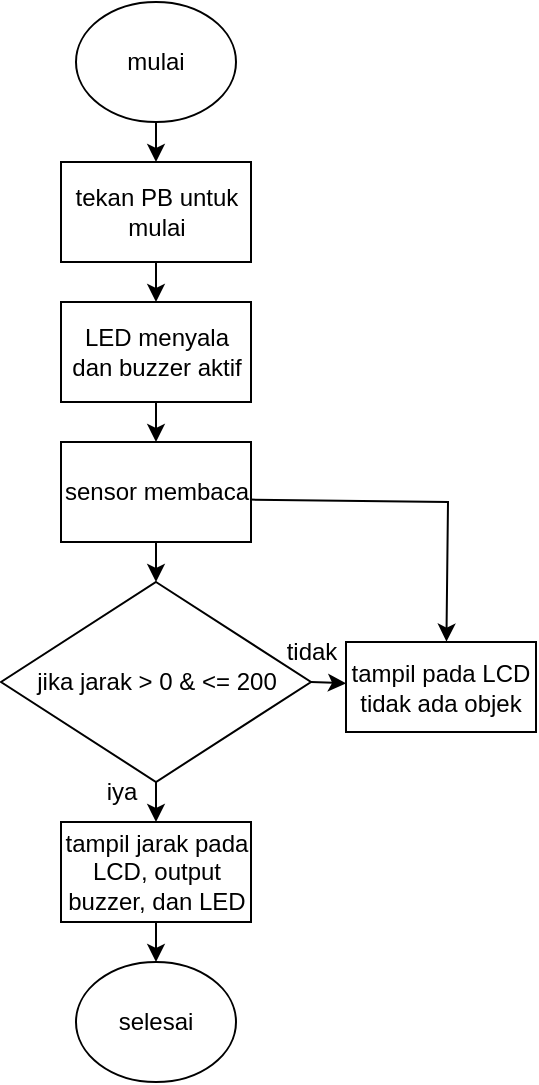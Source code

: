 <mxfile version="24.4.13" type="device">
  <diagram name="Page-1" id="YjAfd8qRE3TZYtjPMCfh">
    <mxGraphModel dx="1059" dy="605" grid="1" gridSize="10" guides="1" tooltips="1" connect="1" arrows="1" fold="1" page="1" pageScale="1" pageWidth="850" pageHeight="1100" math="0" shadow="0">
      <root>
        <mxCell id="0" />
        <mxCell id="1" parent="0" />
        <mxCell id="YAW85hf9iaFnUsH9IG3q-1" value="mulai" style="ellipse;whiteSpace=wrap;html=1;" vertex="1" parent="1">
          <mxGeometry x="125" y="10" width="80" height="60" as="geometry" />
        </mxCell>
        <mxCell id="YAW85hf9iaFnUsH9IG3q-2" value="tekan PB untuk mulai" style="rounded=0;whiteSpace=wrap;html=1;" vertex="1" parent="1">
          <mxGeometry x="117.5" y="90" width="95" height="50" as="geometry" />
        </mxCell>
        <mxCell id="YAW85hf9iaFnUsH9IG3q-3" value="LED menyala dan buzzer aktif" style="rounded=0;whiteSpace=wrap;html=1;" vertex="1" parent="1">
          <mxGeometry x="117.5" y="160" width="95" height="50" as="geometry" />
        </mxCell>
        <mxCell id="YAW85hf9iaFnUsH9IG3q-4" value="sensor membaca" style="rounded=0;whiteSpace=wrap;html=1;" vertex="1" parent="1">
          <mxGeometry x="117.5" y="230" width="95" height="50" as="geometry" />
        </mxCell>
        <mxCell id="YAW85hf9iaFnUsH9IG3q-5" value="jika jarak &amp;gt; 0 &amp;amp; &amp;lt;= 200" style="rhombus;whiteSpace=wrap;html=1;" vertex="1" parent="1">
          <mxGeometry x="87.5" y="300" width="155" height="100" as="geometry" />
        </mxCell>
        <mxCell id="YAW85hf9iaFnUsH9IG3q-6" value="tampil jarak pada LCD, output buzzer, dan LED" style="rounded=0;whiteSpace=wrap;html=1;" vertex="1" parent="1">
          <mxGeometry x="117.5" y="420" width="95" height="50" as="geometry" />
        </mxCell>
        <mxCell id="YAW85hf9iaFnUsH9IG3q-7" value="tampil pada LCD tidak ada objek" style="rounded=0;whiteSpace=wrap;html=1;" vertex="1" parent="1">
          <mxGeometry x="260" y="330" width="95" height="45" as="geometry" />
        </mxCell>
        <mxCell id="YAW85hf9iaFnUsH9IG3q-8" value="selesai" style="ellipse;whiteSpace=wrap;html=1;" vertex="1" parent="1">
          <mxGeometry x="125" y="490" width="80" height="60" as="geometry" />
        </mxCell>
        <mxCell id="YAW85hf9iaFnUsH9IG3q-9" value="" style="endArrow=classic;html=1;rounded=0;exitX=0.5;exitY=1;exitDx=0;exitDy=0;entryX=0.5;entryY=0;entryDx=0;entryDy=0;" edge="1" parent="1" source="YAW85hf9iaFnUsH9IG3q-1" target="YAW85hf9iaFnUsH9IG3q-2">
          <mxGeometry width="50" height="50" relative="1" as="geometry">
            <mxPoint x="380" y="310" as="sourcePoint" />
            <mxPoint x="430" y="260" as="targetPoint" />
          </mxGeometry>
        </mxCell>
        <mxCell id="YAW85hf9iaFnUsH9IG3q-10" value="" style="endArrow=classic;html=1;rounded=0;exitX=0.5;exitY=1;exitDx=0;exitDy=0;entryX=0.5;entryY=0;entryDx=0;entryDy=0;" edge="1" parent="1" source="YAW85hf9iaFnUsH9IG3q-2" target="YAW85hf9iaFnUsH9IG3q-3">
          <mxGeometry width="50" height="50" relative="1" as="geometry">
            <mxPoint x="380" y="190" as="sourcePoint" />
            <mxPoint x="430" y="140" as="targetPoint" />
          </mxGeometry>
        </mxCell>
        <mxCell id="YAW85hf9iaFnUsH9IG3q-11" value="" style="endArrow=classic;html=1;rounded=0;exitX=0.5;exitY=1;exitDx=0;exitDy=0;entryX=0.5;entryY=0;entryDx=0;entryDy=0;" edge="1" parent="1" source="YAW85hf9iaFnUsH9IG3q-3" target="YAW85hf9iaFnUsH9IG3q-4">
          <mxGeometry width="50" height="50" relative="1" as="geometry">
            <mxPoint x="170" y="230" as="sourcePoint" />
            <mxPoint x="220" y="180" as="targetPoint" />
          </mxGeometry>
        </mxCell>
        <mxCell id="YAW85hf9iaFnUsH9IG3q-12" value="" style="endArrow=classic;html=1;rounded=0;exitX=0.5;exitY=1;exitDx=0;exitDy=0;entryX=0.5;entryY=0;entryDx=0;entryDy=0;" edge="1" parent="1" source="YAW85hf9iaFnUsH9IG3q-4" target="YAW85hf9iaFnUsH9IG3q-5">
          <mxGeometry width="50" height="50" relative="1" as="geometry">
            <mxPoint x="380" y="320" as="sourcePoint" />
            <mxPoint x="430" y="270" as="targetPoint" />
          </mxGeometry>
        </mxCell>
        <mxCell id="YAW85hf9iaFnUsH9IG3q-13" value="" style="endArrow=classic;html=1;rounded=0;exitX=0.5;exitY=1;exitDx=0;exitDy=0;entryX=0.5;entryY=0;entryDx=0;entryDy=0;" edge="1" parent="1" source="YAW85hf9iaFnUsH9IG3q-5" target="YAW85hf9iaFnUsH9IG3q-6">
          <mxGeometry width="50" height="50" relative="1" as="geometry">
            <mxPoint x="160" y="390" as="sourcePoint" />
            <mxPoint x="210" y="340" as="targetPoint" />
          </mxGeometry>
        </mxCell>
        <mxCell id="YAW85hf9iaFnUsH9IG3q-14" value="" style="endArrow=classic;html=1;rounded=0;exitX=0.5;exitY=1;exitDx=0;exitDy=0;entryX=0.5;entryY=0;entryDx=0;entryDy=0;" edge="1" parent="1" source="YAW85hf9iaFnUsH9IG3q-6" target="YAW85hf9iaFnUsH9IG3q-8">
          <mxGeometry width="50" height="50" relative="1" as="geometry">
            <mxPoint x="380" y="380" as="sourcePoint" />
            <mxPoint x="430" y="330" as="targetPoint" />
          </mxGeometry>
        </mxCell>
        <mxCell id="YAW85hf9iaFnUsH9IG3q-22" value="" style="endArrow=classic;html=1;rounded=0;exitX=0.988;exitY=0.576;exitDx=0;exitDy=0;exitPerimeter=0;entryX=0.518;entryY=-0.004;entryDx=0;entryDy=0;entryPerimeter=0;" edge="1" parent="1">
          <mxGeometry width="50" height="50" relative="1" as="geometry">
            <mxPoint x="212.36" y="258.8" as="sourcePoint" />
            <mxPoint x="310.21" y="329.82" as="targetPoint" />
            <Array as="points">
              <mxPoint x="311" y="260" />
            </Array>
          </mxGeometry>
        </mxCell>
        <mxCell id="YAW85hf9iaFnUsH9IG3q-23" value="" style="endArrow=classic;html=1;rounded=0;exitX=1;exitY=0.5;exitDx=0;exitDy=0;" edge="1" parent="1" source="YAW85hf9iaFnUsH9IG3q-5" target="YAW85hf9iaFnUsH9IG3q-7">
          <mxGeometry width="50" height="50" relative="1" as="geometry">
            <mxPoint x="220" y="320" as="sourcePoint" />
            <mxPoint x="270" y="270" as="targetPoint" />
          </mxGeometry>
        </mxCell>
        <mxCell id="YAW85hf9iaFnUsH9IG3q-24" value="iya" style="text;html=1;align=center;verticalAlign=middle;whiteSpace=wrap;rounded=0;" vertex="1" parent="1">
          <mxGeometry x="118" y="390" width="60" height="30" as="geometry" />
        </mxCell>
        <mxCell id="YAW85hf9iaFnUsH9IG3q-25" value="tidak" style="text;html=1;align=center;verticalAlign=middle;whiteSpace=wrap;rounded=0;" vertex="1" parent="1">
          <mxGeometry x="213" y="320" width="60" height="30" as="geometry" />
        </mxCell>
      </root>
    </mxGraphModel>
  </diagram>
</mxfile>
